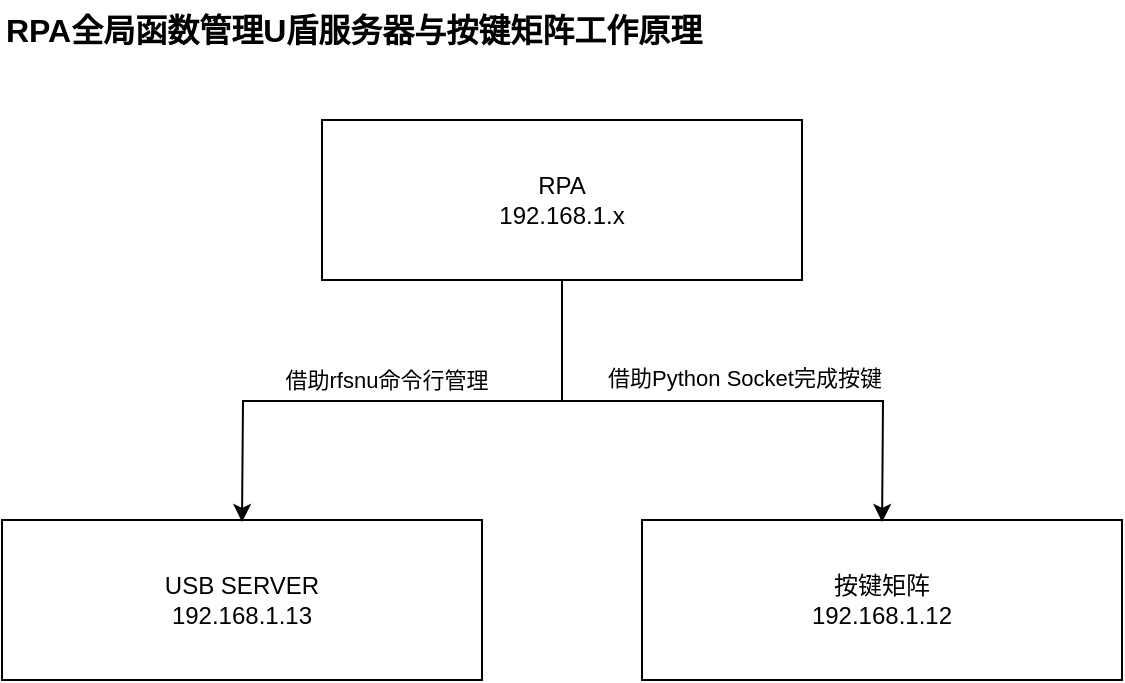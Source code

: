 <mxfile version="21.6.8" type="github" pages="2">
  <diagram name="0001" id="y2zCg2tqc-IcQTNm7M6H">
    <mxGraphModel dx="1339" dy="606" grid="1" gridSize="10" guides="1" tooltips="1" connect="1" arrows="1" fold="1" page="1" pageScale="1" pageWidth="1169" pageHeight="827" math="0" shadow="0">
      <root>
        <mxCell id="sdHGfgtrLrPXHbDimJ2l-0" />
        <mxCell id="sdHGfgtrLrPXHbDimJ2l-1" parent="sdHGfgtrLrPXHbDimJ2l-0" />
        <mxCell id="sdHGfgtrLrPXHbDimJ2l-57" value="&lt;b style=&quot;font-size: 16px;&quot;&gt;RPA全局函数管理U盾服务器与按键矩阵工作原理&lt;/b&gt;" style="text;html=1;align=left;verticalAlign=middle;resizable=0;points=[];autosize=1;strokeColor=none;fillColor=none;fontSize=16;rounded=0;labelBackgroundColor=none;" parent="sdHGfgtrLrPXHbDimJ2l-1" vertex="1">
          <mxGeometry x="80" y="20" width="370" height="30" as="geometry" />
        </mxCell>
        <mxCell id="XszwH73IWbjCUJtmpfXL-0" value="USB SERVER&lt;br&gt;192.168.1.13" style="rounded=0;whiteSpace=wrap;html=1;" parent="sdHGfgtrLrPXHbDimJ2l-1" vertex="1">
          <mxGeometry x="80" y="280" width="240" height="80" as="geometry" />
        </mxCell>
        <mxCell id="XszwH73IWbjCUJtmpfXL-1" value="按键矩阵&lt;br&gt;192.168.1.12" style="rounded=0;whiteSpace=wrap;html=1;" parent="sdHGfgtrLrPXHbDimJ2l-1" vertex="1">
          <mxGeometry x="400" y="280" width="240" height="80" as="geometry" />
        </mxCell>
        <mxCell id="XszwH73IWbjCUJtmpfXL-12" value="" style="edgeStyle=orthogonalEdgeStyle;rounded=0;orthogonalLoop=1;jettySize=auto;html=1;exitX=0.5;exitY=1;exitDx=0;exitDy=0;" parent="sdHGfgtrLrPXHbDimJ2l-1" source="XszwH73IWbjCUJtmpfXL-2" edge="1">
          <mxGeometry relative="1" as="geometry">
            <mxPoint x="200" y="281" as="targetPoint" />
          </mxGeometry>
        </mxCell>
        <mxCell id="XszwH73IWbjCUJtmpfXL-66" value="借助rfsnu命令行管理" style="edgeLabel;html=1;align=center;verticalAlign=middle;resizable=0;points=[];" parent="XszwH73IWbjCUJtmpfXL-12" vertex="1" connectable="0">
          <mxGeometry x="0.059" relative="1" as="geometry">
            <mxPoint y="-11" as="offset" />
          </mxGeometry>
        </mxCell>
        <mxCell id="XszwH73IWbjCUJtmpfXL-22" value="" style="edgeStyle=orthogonalEdgeStyle;rounded=0;orthogonalLoop=1;jettySize=auto;html=1;exitX=0.5;exitY=1;exitDx=0;exitDy=0;strokeColor=#000000;" parent="sdHGfgtrLrPXHbDimJ2l-1" source="XszwH73IWbjCUJtmpfXL-2" edge="1">
          <mxGeometry relative="1" as="geometry">
            <mxPoint x="520.04" y="281" as="targetPoint" />
          </mxGeometry>
        </mxCell>
        <mxCell id="XszwH73IWbjCUJtmpfXL-65" value="借助Python Socket完成按键" style="edgeLabel;html=1;align=center;verticalAlign=middle;resizable=0;points=[];" parent="XszwH73IWbjCUJtmpfXL-22" vertex="1" connectable="0">
          <mxGeometry x="-0.08" y="-2" relative="1" as="geometry">
            <mxPoint x="22" y="-14" as="offset" />
          </mxGeometry>
        </mxCell>
        <mxCell id="XszwH73IWbjCUJtmpfXL-2" value="RPA&lt;br&gt;192.168.1.x" style="rounded=0;whiteSpace=wrap;html=1;" parent="sdHGfgtrLrPXHbDimJ2l-1" vertex="1">
          <mxGeometry x="240" y="80" width="240" height="80" as="geometry" />
        </mxCell>
      </root>
    </mxGraphModel>
  </diagram>
  <diagram name="0002" id="1B6HJ8A9Ntk-iKepa36_">
    <mxGraphModel dx="1116" dy="505" grid="1" gridSize="10" guides="1" tooltips="1" connect="1" arrows="1" fold="1" page="1" pageScale="1" pageWidth="1169" pageHeight="827" math="0" shadow="0">
      <root>
        <mxCell id="aizAFdCAIHgT3mpszPbv-0" />
        <mxCell id="aizAFdCAIHgT3mpszPbv-1" parent="aizAFdCAIHgT3mpszPbv-0" />
        <mxCell id="aizAFdCAIHgT3mpszPbv-2" value="&lt;b style=&quot;font-size: 16px;&quot;&gt;U盾安全管控平台管理USB服务器与按键矩阵工作原理&lt;/b&gt;" style="text;html=1;align=left;verticalAlign=middle;resizable=0;points=[];autosize=1;strokeColor=none;fillColor=none;fontSize=16;rounded=0;labelBackgroundColor=none;" vertex="1" parent="aizAFdCAIHgT3mpszPbv-1">
          <mxGeometry x="80" y="20" width="400" height="30" as="geometry" />
        </mxCell>
        <mxCell id="eona6AYY2jx1QvUv0gLW-3" value="" style="edgeStyle=orthogonalEdgeStyle;rounded=0;orthogonalLoop=1;jettySize=auto;html=1;" edge="1" parent="aizAFdCAIHgT3mpszPbv-1" source="aizAFdCAIHgT3mpszPbv-9" target="eona6AYY2jx1QvUv0gLW-2">
          <mxGeometry relative="1" as="geometry" />
        </mxCell>
        <mxCell id="aizAFdCAIHgT3mpszPbv-9" value="RPUSI&amp;nbsp;Utility Client&lt;br&gt;192.168.1.x" style="rounded=0;whiteSpace=wrap;html=1;" vertex="1" parent="aizAFdCAIHgT3mpszPbv-1">
          <mxGeometry x="240" y="80" width="240" height="80" as="geometry" />
        </mxCell>
        <mxCell id="eona6AYY2jx1QvUv0gLW-5" value="" style="edgeStyle=orthogonalEdgeStyle;rounded=0;orthogonalLoop=1;jettySize=auto;html=1;" edge="1" parent="aizAFdCAIHgT3mpszPbv-1" source="eona6AYY2jx1QvUv0gLW-2" target="eona6AYY2jx1QvUv0gLW-4">
          <mxGeometry relative="1" as="geometry" />
        </mxCell>
        <mxCell id="eona6AYY2jx1QvUv0gLW-10" value="调用" style="edgeLabel;html=1;align=center;verticalAlign=middle;resizable=0;points=[];" vertex="1" connectable="0" parent="eona6AYY2jx1QvUv0gLW-5">
          <mxGeometry x="0.176" relative="1" as="geometry">
            <mxPoint x="11" y="-13" as="offset" />
          </mxGeometry>
        </mxCell>
        <mxCell id="eona6AYY2jx1QvUv0gLW-7" value="" style="edgeStyle=orthogonalEdgeStyle;rounded=0;orthogonalLoop=1;jettySize=auto;html=1;" edge="1" parent="aizAFdCAIHgT3mpszPbv-1" source="eona6AYY2jx1QvUv0gLW-2" target="eona6AYY2jx1QvUv0gLW-6">
          <mxGeometry relative="1" as="geometry" />
        </mxCell>
        <mxCell id="eona6AYY2jx1QvUv0gLW-12" value="Socket" style="edgeLabel;html=1;align=center;verticalAlign=middle;resizable=0;points=[];" vertex="1" connectable="0" parent="eona6AYY2jx1QvUv0gLW-7">
          <mxGeometry x="0.017" y="2" relative="1" as="geometry">
            <mxPoint x="7" y="-11" as="offset" />
          </mxGeometry>
        </mxCell>
        <mxCell id="eona6AYY2jx1QvUv0gLW-2" value="RPUSI&amp;nbsp;USB Manager System&lt;br&gt;192.168.1.14" style="rounded=0;whiteSpace=wrap;html=1;" vertex="1" parent="aizAFdCAIHgT3mpszPbv-1">
          <mxGeometry x="240" y="221" width="240" height="80" as="geometry" />
        </mxCell>
        <mxCell id="eona6AYY2jx1QvUv0gLW-9" value="" style="edgeStyle=orthogonalEdgeStyle;rounded=0;orthogonalLoop=1;jettySize=auto;html=1;" edge="1" parent="aizAFdCAIHgT3mpszPbv-1" source="eona6AYY2jx1QvUv0gLW-4" target="eona6AYY2jx1QvUv0gLW-8">
          <mxGeometry relative="1" as="geometry" />
        </mxCell>
        <mxCell id="eona6AYY2jx1QvUv0gLW-11" value="调用" style="edgeLabel;html=1;align=center;verticalAlign=middle;resizable=0;points=[];" vertex="1" connectable="0" parent="eona6AYY2jx1QvUv0gLW-9">
          <mxGeometry x="-0.212" y="2" relative="1" as="geometry">
            <mxPoint x="15" y="3" as="offset" />
          </mxGeometry>
        </mxCell>
        <mxCell id="eona6AYY2jx1QvUv0gLW-4" value="RPUSI&amp;nbsp;USB Utility&lt;br&gt;(rfsnu命令)" style="rounded=0;whiteSpace=wrap;html=1;" vertex="1" parent="aizAFdCAIHgT3mpszPbv-1">
          <mxGeometry x="80" y="399" width="240" height="80" as="geometry" />
        </mxCell>
        <mxCell id="eona6AYY2jx1QvUv0gLW-6" value="按键矩阵&lt;br style=&quot;border-color: var(--border-color);&quot;&gt;192.168.1.12" style="rounded=0;whiteSpace=wrap;html=1;" vertex="1" parent="aizAFdCAIHgT3mpszPbv-1">
          <mxGeometry x="401" y="399" width="240" height="80" as="geometry" />
        </mxCell>
        <mxCell id="eona6AYY2jx1QvUv0gLW-8" value="USB SERVER&lt;br style=&quot;border-color: var(--border-color);&quot;&gt;192.168.1.13" style="rounded=0;whiteSpace=wrap;html=1;" vertex="1" parent="aizAFdCAIHgT3mpszPbv-1">
          <mxGeometry x="80" y="545" width="240" height="80" as="geometry" />
        </mxCell>
      </root>
    </mxGraphModel>
  </diagram>
</mxfile>
